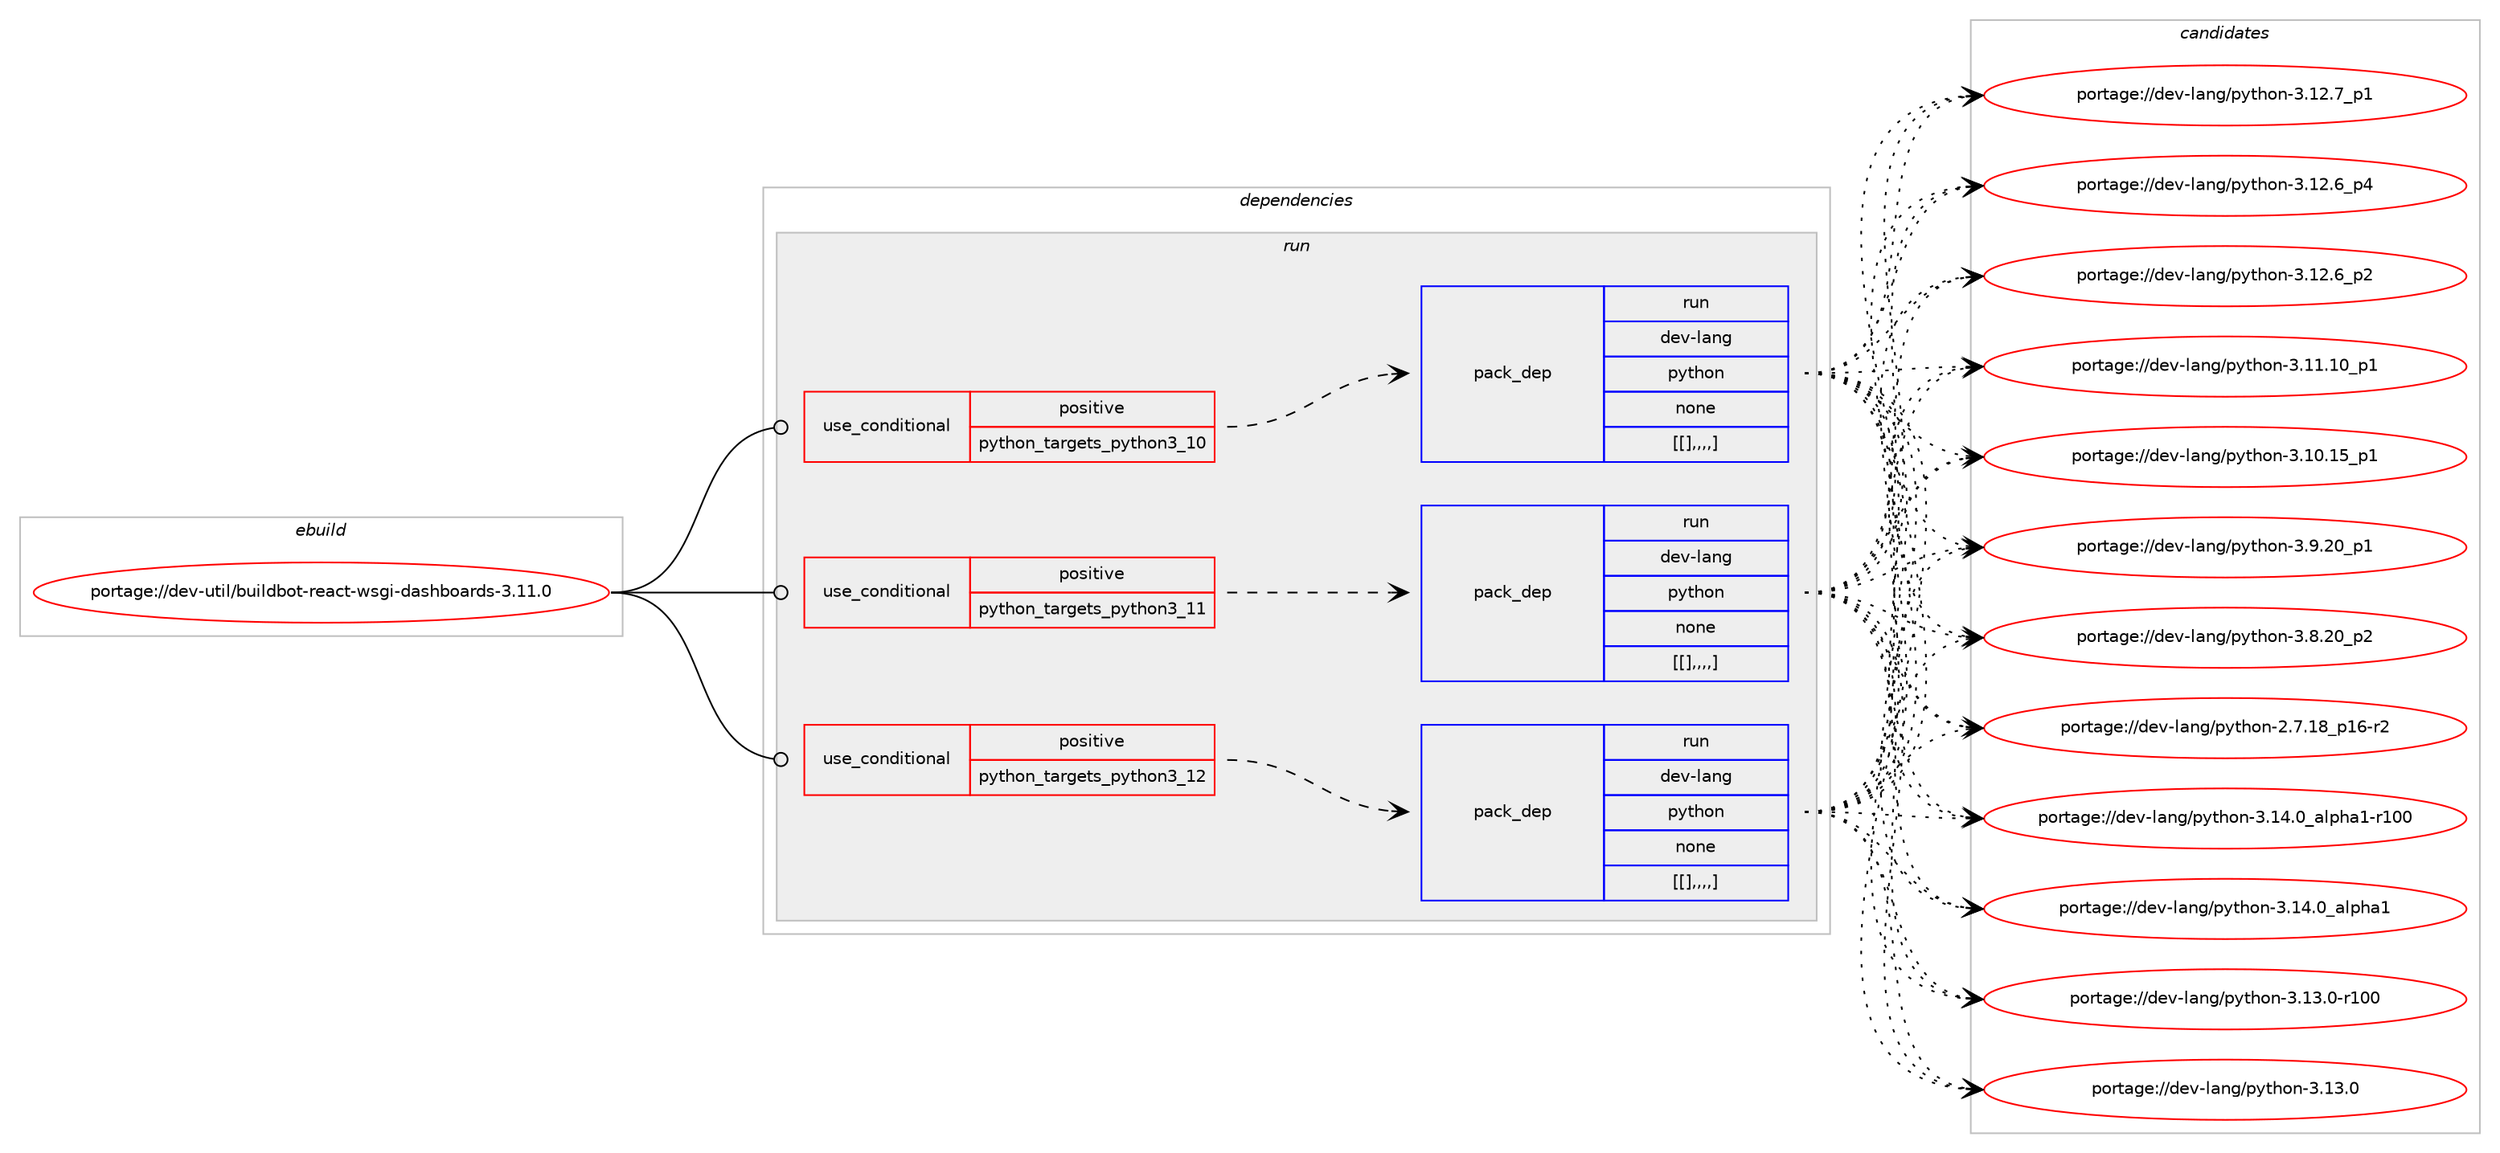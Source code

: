 digraph prolog {

# *************
# Graph options
# *************

newrank=true;
concentrate=true;
compound=true;
graph [rankdir=LR,fontname=Helvetica,fontsize=10,ranksep=1.5];#, ranksep=2.5, nodesep=0.2];
edge  [arrowhead=vee];
node  [fontname=Helvetica,fontsize=10];

# **********
# The ebuild
# **********

subgraph cluster_leftcol {
color=gray;
label=<<i>ebuild</i>>;
id [label="portage://dev-util/buildbot-react-wsgi-dashboards-3.11.0", color=red, width=4, href="../dev-util/buildbot-react-wsgi-dashboards-3.11.0.svg"];
}

# ****************
# The dependencies
# ****************

subgraph cluster_midcol {
color=gray;
label=<<i>dependencies</i>>;
subgraph cluster_compile {
fillcolor="#eeeeee";
style=filled;
label=<<i>compile</i>>;
}
subgraph cluster_compileandrun {
fillcolor="#eeeeee";
style=filled;
label=<<i>compile and run</i>>;
}
subgraph cluster_run {
fillcolor="#eeeeee";
style=filled;
label=<<i>run</i>>;
subgraph cond64263 {
dependency223815 [label=<<TABLE BORDER="0" CELLBORDER="1" CELLSPACING="0" CELLPADDING="4"><TR><TD ROWSPAN="3" CELLPADDING="10">use_conditional</TD></TR><TR><TD>positive</TD></TR><TR><TD>python_targets_python3_10</TD></TR></TABLE>>, shape=none, color=red];
subgraph pack158045 {
dependency223823 [label=<<TABLE BORDER="0" CELLBORDER="1" CELLSPACING="0" CELLPADDING="4" WIDTH="220"><TR><TD ROWSPAN="6" CELLPADDING="30">pack_dep</TD></TR><TR><TD WIDTH="110">run</TD></TR><TR><TD>dev-lang</TD></TR><TR><TD>python</TD></TR><TR><TD>none</TD></TR><TR><TD>[[],,,,]</TD></TR></TABLE>>, shape=none, color=blue];
}
dependency223815:e -> dependency223823:w [weight=20,style="dashed",arrowhead="vee"];
}
id:e -> dependency223815:w [weight=20,style="solid",arrowhead="odot"];
subgraph cond64268 {
dependency223828 [label=<<TABLE BORDER="0" CELLBORDER="1" CELLSPACING="0" CELLPADDING="4"><TR><TD ROWSPAN="3" CELLPADDING="10">use_conditional</TD></TR><TR><TD>positive</TD></TR><TR><TD>python_targets_python3_11</TD></TR></TABLE>>, shape=none, color=red];
subgraph pack158051 {
dependency223831 [label=<<TABLE BORDER="0" CELLBORDER="1" CELLSPACING="0" CELLPADDING="4" WIDTH="220"><TR><TD ROWSPAN="6" CELLPADDING="30">pack_dep</TD></TR><TR><TD WIDTH="110">run</TD></TR><TR><TD>dev-lang</TD></TR><TR><TD>python</TD></TR><TR><TD>none</TD></TR><TR><TD>[[],,,,]</TD></TR></TABLE>>, shape=none, color=blue];
}
dependency223828:e -> dependency223831:w [weight=20,style="dashed",arrowhead="vee"];
}
id:e -> dependency223828:w [weight=20,style="solid",arrowhead="odot"];
subgraph cond64271 {
dependency223835 [label=<<TABLE BORDER="0" CELLBORDER="1" CELLSPACING="0" CELLPADDING="4"><TR><TD ROWSPAN="3" CELLPADDING="10">use_conditional</TD></TR><TR><TD>positive</TD></TR><TR><TD>python_targets_python3_12</TD></TR></TABLE>>, shape=none, color=red];
subgraph pack158053 {
dependency223839 [label=<<TABLE BORDER="0" CELLBORDER="1" CELLSPACING="0" CELLPADDING="4" WIDTH="220"><TR><TD ROWSPAN="6" CELLPADDING="30">pack_dep</TD></TR><TR><TD WIDTH="110">run</TD></TR><TR><TD>dev-lang</TD></TR><TR><TD>python</TD></TR><TR><TD>none</TD></TR><TR><TD>[[],,,,]</TD></TR></TABLE>>, shape=none, color=blue];
}
dependency223835:e -> dependency223839:w [weight=20,style="dashed",arrowhead="vee"];
}
id:e -> dependency223835:w [weight=20,style="solid",arrowhead="odot"];
}
}

# **************
# The candidates
# **************

subgraph cluster_choices {
rank=same;
color=gray;
label=<<i>candidates</i>>;

subgraph choice157941 {
color=black;
nodesep=1;
choice100101118451089711010347112121116104111110455146495246489597108112104974945114494848 [label="portage://dev-lang/python-3.14.0_alpha1-r100", color=red, width=4,href="../dev-lang/python-3.14.0_alpha1-r100.svg"];
choice1001011184510897110103471121211161041111104551464952464895971081121049749 [label="portage://dev-lang/python-3.14.0_alpha1", color=red, width=4,href="../dev-lang/python-3.14.0_alpha1.svg"];
choice1001011184510897110103471121211161041111104551464951464845114494848 [label="portage://dev-lang/python-3.13.0-r100", color=red, width=4,href="../dev-lang/python-3.13.0-r100.svg"];
choice10010111845108971101034711212111610411111045514649514648 [label="portage://dev-lang/python-3.13.0", color=red, width=4,href="../dev-lang/python-3.13.0.svg"];
choice100101118451089711010347112121116104111110455146495046559511249 [label="portage://dev-lang/python-3.12.7_p1", color=red, width=4,href="../dev-lang/python-3.12.7_p1.svg"];
choice100101118451089711010347112121116104111110455146495046549511252 [label="portage://dev-lang/python-3.12.6_p4", color=red, width=4,href="../dev-lang/python-3.12.6_p4.svg"];
choice100101118451089711010347112121116104111110455146495046549511250 [label="portage://dev-lang/python-3.12.6_p2", color=red, width=4,href="../dev-lang/python-3.12.6_p2.svg"];
choice10010111845108971101034711212111610411111045514649494649489511249 [label="portage://dev-lang/python-3.11.10_p1", color=red, width=4,href="../dev-lang/python-3.11.10_p1.svg"];
choice10010111845108971101034711212111610411111045514649484649539511249 [label="portage://dev-lang/python-3.10.15_p1", color=red, width=4,href="../dev-lang/python-3.10.15_p1.svg"];
choice100101118451089711010347112121116104111110455146574650489511249 [label="portage://dev-lang/python-3.9.20_p1", color=red, width=4,href="../dev-lang/python-3.9.20_p1.svg"];
choice100101118451089711010347112121116104111110455146564650489511250 [label="portage://dev-lang/python-3.8.20_p2", color=red, width=4,href="../dev-lang/python-3.8.20_p2.svg"];
choice100101118451089711010347112121116104111110455046554649569511249544511450 [label="portage://dev-lang/python-2.7.18_p16-r2", color=red, width=4,href="../dev-lang/python-2.7.18_p16-r2.svg"];
dependency223823:e -> choice100101118451089711010347112121116104111110455146495246489597108112104974945114494848:w [style=dotted,weight="100"];
dependency223823:e -> choice1001011184510897110103471121211161041111104551464952464895971081121049749:w [style=dotted,weight="100"];
dependency223823:e -> choice1001011184510897110103471121211161041111104551464951464845114494848:w [style=dotted,weight="100"];
dependency223823:e -> choice10010111845108971101034711212111610411111045514649514648:w [style=dotted,weight="100"];
dependency223823:e -> choice100101118451089711010347112121116104111110455146495046559511249:w [style=dotted,weight="100"];
dependency223823:e -> choice100101118451089711010347112121116104111110455146495046549511252:w [style=dotted,weight="100"];
dependency223823:e -> choice100101118451089711010347112121116104111110455146495046549511250:w [style=dotted,weight="100"];
dependency223823:e -> choice10010111845108971101034711212111610411111045514649494649489511249:w [style=dotted,weight="100"];
dependency223823:e -> choice10010111845108971101034711212111610411111045514649484649539511249:w [style=dotted,weight="100"];
dependency223823:e -> choice100101118451089711010347112121116104111110455146574650489511249:w [style=dotted,weight="100"];
dependency223823:e -> choice100101118451089711010347112121116104111110455146564650489511250:w [style=dotted,weight="100"];
dependency223823:e -> choice100101118451089711010347112121116104111110455046554649569511249544511450:w [style=dotted,weight="100"];
}
subgraph choice157951 {
color=black;
nodesep=1;
choice100101118451089711010347112121116104111110455146495246489597108112104974945114494848 [label="portage://dev-lang/python-3.14.0_alpha1-r100", color=red, width=4,href="../dev-lang/python-3.14.0_alpha1-r100.svg"];
choice1001011184510897110103471121211161041111104551464952464895971081121049749 [label="portage://dev-lang/python-3.14.0_alpha1", color=red, width=4,href="../dev-lang/python-3.14.0_alpha1.svg"];
choice1001011184510897110103471121211161041111104551464951464845114494848 [label="portage://dev-lang/python-3.13.0-r100", color=red, width=4,href="../dev-lang/python-3.13.0-r100.svg"];
choice10010111845108971101034711212111610411111045514649514648 [label="portage://dev-lang/python-3.13.0", color=red, width=4,href="../dev-lang/python-3.13.0.svg"];
choice100101118451089711010347112121116104111110455146495046559511249 [label="portage://dev-lang/python-3.12.7_p1", color=red, width=4,href="../dev-lang/python-3.12.7_p1.svg"];
choice100101118451089711010347112121116104111110455146495046549511252 [label="portage://dev-lang/python-3.12.6_p4", color=red, width=4,href="../dev-lang/python-3.12.6_p4.svg"];
choice100101118451089711010347112121116104111110455146495046549511250 [label="portage://dev-lang/python-3.12.6_p2", color=red, width=4,href="../dev-lang/python-3.12.6_p2.svg"];
choice10010111845108971101034711212111610411111045514649494649489511249 [label="portage://dev-lang/python-3.11.10_p1", color=red, width=4,href="../dev-lang/python-3.11.10_p1.svg"];
choice10010111845108971101034711212111610411111045514649484649539511249 [label="portage://dev-lang/python-3.10.15_p1", color=red, width=4,href="../dev-lang/python-3.10.15_p1.svg"];
choice100101118451089711010347112121116104111110455146574650489511249 [label="portage://dev-lang/python-3.9.20_p1", color=red, width=4,href="../dev-lang/python-3.9.20_p1.svg"];
choice100101118451089711010347112121116104111110455146564650489511250 [label="portage://dev-lang/python-3.8.20_p2", color=red, width=4,href="../dev-lang/python-3.8.20_p2.svg"];
choice100101118451089711010347112121116104111110455046554649569511249544511450 [label="portage://dev-lang/python-2.7.18_p16-r2", color=red, width=4,href="../dev-lang/python-2.7.18_p16-r2.svg"];
dependency223831:e -> choice100101118451089711010347112121116104111110455146495246489597108112104974945114494848:w [style=dotted,weight="100"];
dependency223831:e -> choice1001011184510897110103471121211161041111104551464952464895971081121049749:w [style=dotted,weight="100"];
dependency223831:e -> choice1001011184510897110103471121211161041111104551464951464845114494848:w [style=dotted,weight="100"];
dependency223831:e -> choice10010111845108971101034711212111610411111045514649514648:w [style=dotted,weight="100"];
dependency223831:e -> choice100101118451089711010347112121116104111110455146495046559511249:w [style=dotted,weight="100"];
dependency223831:e -> choice100101118451089711010347112121116104111110455146495046549511252:w [style=dotted,weight="100"];
dependency223831:e -> choice100101118451089711010347112121116104111110455146495046549511250:w [style=dotted,weight="100"];
dependency223831:e -> choice10010111845108971101034711212111610411111045514649494649489511249:w [style=dotted,weight="100"];
dependency223831:e -> choice10010111845108971101034711212111610411111045514649484649539511249:w [style=dotted,weight="100"];
dependency223831:e -> choice100101118451089711010347112121116104111110455146574650489511249:w [style=dotted,weight="100"];
dependency223831:e -> choice100101118451089711010347112121116104111110455146564650489511250:w [style=dotted,weight="100"];
dependency223831:e -> choice100101118451089711010347112121116104111110455046554649569511249544511450:w [style=dotted,weight="100"];
}
subgraph choice157957 {
color=black;
nodesep=1;
choice100101118451089711010347112121116104111110455146495246489597108112104974945114494848 [label="portage://dev-lang/python-3.14.0_alpha1-r100", color=red, width=4,href="../dev-lang/python-3.14.0_alpha1-r100.svg"];
choice1001011184510897110103471121211161041111104551464952464895971081121049749 [label="portage://dev-lang/python-3.14.0_alpha1", color=red, width=4,href="../dev-lang/python-3.14.0_alpha1.svg"];
choice1001011184510897110103471121211161041111104551464951464845114494848 [label="portage://dev-lang/python-3.13.0-r100", color=red, width=4,href="../dev-lang/python-3.13.0-r100.svg"];
choice10010111845108971101034711212111610411111045514649514648 [label="portage://dev-lang/python-3.13.0", color=red, width=4,href="../dev-lang/python-3.13.0.svg"];
choice100101118451089711010347112121116104111110455146495046559511249 [label="portage://dev-lang/python-3.12.7_p1", color=red, width=4,href="../dev-lang/python-3.12.7_p1.svg"];
choice100101118451089711010347112121116104111110455146495046549511252 [label="portage://dev-lang/python-3.12.6_p4", color=red, width=4,href="../dev-lang/python-3.12.6_p4.svg"];
choice100101118451089711010347112121116104111110455146495046549511250 [label="portage://dev-lang/python-3.12.6_p2", color=red, width=4,href="../dev-lang/python-3.12.6_p2.svg"];
choice10010111845108971101034711212111610411111045514649494649489511249 [label="portage://dev-lang/python-3.11.10_p1", color=red, width=4,href="../dev-lang/python-3.11.10_p1.svg"];
choice10010111845108971101034711212111610411111045514649484649539511249 [label="portage://dev-lang/python-3.10.15_p1", color=red, width=4,href="../dev-lang/python-3.10.15_p1.svg"];
choice100101118451089711010347112121116104111110455146574650489511249 [label="portage://dev-lang/python-3.9.20_p1", color=red, width=4,href="../dev-lang/python-3.9.20_p1.svg"];
choice100101118451089711010347112121116104111110455146564650489511250 [label="portage://dev-lang/python-3.8.20_p2", color=red, width=4,href="../dev-lang/python-3.8.20_p2.svg"];
choice100101118451089711010347112121116104111110455046554649569511249544511450 [label="portage://dev-lang/python-2.7.18_p16-r2", color=red, width=4,href="../dev-lang/python-2.7.18_p16-r2.svg"];
dependency223839:e -> choice100101118451089711010347112121116104111110455146495246489597108112104974945114494848:w [style=dotted,weight="100"];
dependency223839:e -> choice1001011184510897110103471121211161041111104551464952464895971081121049749:w [style=dotted,weight="100"];
dependency223839:e -> choice1001011184510897110103471121211161041111104551464951464845114494848:w [style=dotted,weight="100"];
dependency223839:e -> choice10010111845108971101034711212111610411111045514649514648:w [style=dotted,weight="100"];
dependency223839:e -> choice100101118451089711010347112121116104111110455146495046559511249:w [style=dotted,weight="100"];
dependency223839:e -> choice100101118451089711010347112121116104111110455146495046549511252:w [style=dotted,weight="100"];
dependency223839:e -> choice100101118451089711010347112121116104111110455146495046549511250:w [style=dotted,weight="100"];
dependency223839:e -> choice10010111845108971101034711212111610411111045514649494649489511249:w [style=dotted,weight="100"];
dependency223839:e -> choice10010111845108971101034711212111610411111045514649484649539511249:w [style=dotted,weight="100"];
dependency223839:e -> choice100101118451089711010347112121116104111110455146574650489511249:w [style=dotted,weight="100"];
dependency223839:e -> choice100101118451089711010347112121116104111110455146564650489511250:w [style=dotted,weight="100"];
dependency223839:e -> choice100101118451089711010347112121116104111110455046554649569511249544511450:w [style=dotted,weight="100"];
}
}

}
